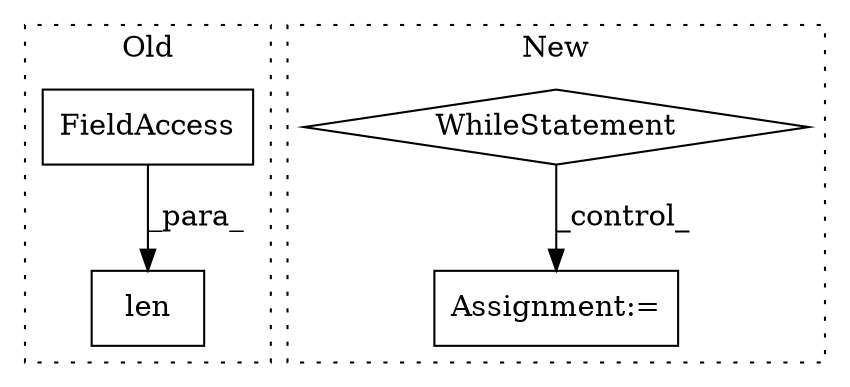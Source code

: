 digraph G {
subgraph cluster0 {
1 [label="len" a="32" s="11352,11375" l="4,1" shape="box"];
3 [label="FieldAccess" a="22" s="11356" l="19" shape="box"];
label = "Old";
style="dotted";
}
subgraph cluster1 {
2 [label="WhileStatement" a="61" s="11233,11304" l="7,2" shape="diamond"];
4 [label="Assignment:=" a="7" s="11331" l="1" shape="box"];
label = "New";
style="dotted";
}
2 -> 4 [label="_control_"];
3 -> 1 [label="_para_"];
}